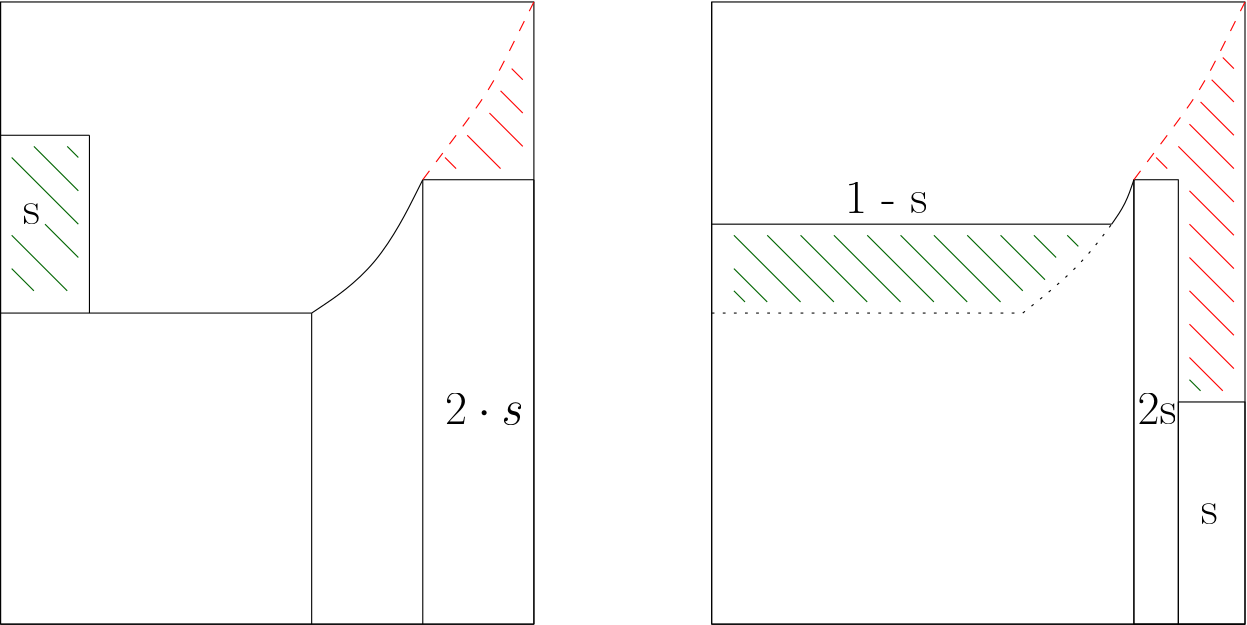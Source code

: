 <?xml version="1.0"?>
<!DOCTYPE ipe SYSTEM "ipe.dtd">
<ipe version="70005" creator="Ipe 7.1.4">
<info created="D:20160515161659" modified="D:20160515180013"/>
<ipestyle name="basic">
<symbol name="arrow/arc(spx)">
<path stroke="sym-stroke" fill="sym-stroke" pen="sym-pen">
0 0 m
-1 0.333 l
-1 -0.333 l
h
</path>
</symbol>
<symbol name="arrow/farc(spx)">
<path stroke="sym-stroke" fill="white" pen="sym-pen">
0 0 m
-1 0.333 l
-1 -0.333 l
h
</path>
</symbol>
<symbol name="mark/circle(sx)" transformations="translations">
<path fill="sym-stroke">
0.6 0 0 0.6 0 0 e
0.4 0 0 0.4 0 0 e
</path>
</symbol>
<symbol name="mark/disk(sx)" transformations="translations">
<path fill="sym-stroke">
0.6 0 0 0.6 0 0 e
</path>
</symbol>
<symbol name="mark/fdisk(sfx)" transformations="translations">
<group>
<path fill="sym-fill">
0.5 0 0 0.5 0 0 e
</path>
<path fill="sym-stroke" fillrule="eofill">
0.6 0 0 0.6 0 0 e
0.4 0 0 0.4 0 0 e
</path>
</group>
</symbol>
<symbol name="mark/box(sx)" transformations="translations">
<path fill="sym-stroke" fillrule="eofill">
-0.6 -0.6 m
0.6 -0.6 l
0.6 0.6 l
-0.6 0.6 l
h
-0.4 -0.4 m
0.4 -0.4 l
0.4 0.4 l
-0.4 0.4 l
h
</path>
</symbol>
<symbol name="mark/square(sx)" transformations="translations">
<path fill="sym-stroke">
-0.6 -0.6 m
0.6 -0.6 l
0.6 0.6 l
-0.6 0.6 l
h
</path>
</symbol>
<symbol name="mark/fsquare(sfx)" transformations="translations">
<group>
<path fill="sym-fill">
-0.5 -0.5 m
0.5 -0.5 l
0.5 0.5 l
-0.5 0.5 l
h
</path>
<path fill="sym-stroke" fillrule="eofill">
-0.6 -0.6 m
0.6 -0.6 l
0.6 0.6 l
-0.6 0.6 l
h
-0.4 -0.4 m
0.4 -0.4 l
0.4 0.4 l
-0.4 0.4 l
h
</path>
</group>
</symbol>
<symbol name="mark/cross(sx)" transformations="translations">
<group>
<path fill="sym-stroke">
-0.43 -0.57 m
0.57 0.43 l
0.43 0.57 l
-0.57 -0.43 l
h
</path>
<path fill="sym-stroke">
-0.43 0.57 m
0.57 -0.43 l
0.43 -0.57 l
-0.57 0.43 l
h
</path>
</group>
</symbol>
<symbol name="arrow/fnormal(spx)">
<path stroke="sym-stroke" fill="white" pen="sym-pen">
0 0 m
-1 0.333 l
-1 -0.333 l
h
</path>
</symbol>
<symbol name="arrow/pointed(spx)">
<path stroke="sym-stroke" fill="sym-stroke" pen="sym-pen">
0 0 m
-1 0.333 l
-0.8 0 l
-1 -0.333 l
h
</path>
</symbol>
<symbol name="arrow/fpointed(spx)">
<path stroke="sym-stroke" fill="white" pen="sym-pen">
0 0 m
-1 0.333 l
-0.8 0 l
-1 -0.333 l
h
</path>
</symbol>
<symbol name="arrow/linear(spx)">
<path stroke="sym-stroke" pen="sym-pen">
-1 0.333 m
0 0 l
-1 -0.333 l
</path>
</symbol>
<symbol name="arrow/fdouble(spx)">
<path stroke="sym-stroke" fill="white" pen="sym-pen">
0 0 m
-1 0.333 l
-1 -0.333 l
h
-1 0 m
-2 0.333 l
-2 -0.333 l
h
</path>
</symbol>
<symbol name="arrow/double(spx)">
<path stroke="sym-stroke" fill="sym-stroke" pen="sym-pen">
0 0 m
-1 0.333 l
-1 -0.333 l
h
-1 0 m
-2 0.333 l
-2 -0.333 l
h
</path>
</symbol>
<pen name="heavier" value="0.8"/>
<pen name="fat" value="1.2"/>
<pen name="ultrafat" value="2"/>
<symbolsize name="large" value="5"/>
<symbolsize name="small" value="2"/>
<symbolsize name="tiny" value="1.1"/>
<arrowsize name="large" value="10"/>
<arrowsize name="small" value="5"/>
<arrowsize name="tiny" value="3"/>
<color name="red" value="1 0 0"/>
<color name="green" value="0 1 0"/>
<color name="blue" value="0 0 1"/>
<color name="yellow" value="1 1 0"/>
<color name="orange" value="1 0.647 0"/>
<color name="gold" value="1 0.843 0"/>
<color name="purple" value="0.627 0.125 0.941"/>
<color name="gray" value="0.745"/>
<color name="brown" value="0.647 0.165 0.165"/>
<color name="navy" value="0 0 0.502"/>
<color name="pink" value="1 0.753 0.796"/>
<color name="seagreen" value="0.18 0.545 0.341"/>
<color name="turquoise" value="0.251 0.878 0.816"/>
<color name="violet" value="0.933 0.51 0.933"/>
<color name="darkblue" value="0 0 0.545"/>
<color name="darkcyan" value="0 0.545 0.545"/>
<color name="darkgray" value="0.663"/>
<color name="darkgreen" value="0 0.392 0"/>
<color name="darkmagenta" value="0.545 0 0.545"/>
<color name="darkorange" value="1 0.549 0"/>
<color name="darkred" value="0.545 0 0"/>
<color name="lightblue" value="0.678 0.847 0.902"/>
<color name="lightcyan" value="0.878 1 1"/>
<color name="lightgray" value="0.827"/>
<color name="lightgreen" value="0.565 0.933 0.565"/>
<color name="lightyellow" value="1 1 0.878"/>
<dashstyle name="dashed" value="[4] 0"/>
<dashstyle name="dotted" value="[1 3] 0"/>
<dashstyle name="dash dotted" value="[4 2 1 2] 0"/>
<dashstyle name="dash dot dotted" value="[4 2 1 2 1 2] 0"/>
<textsize name="large" value="\large"/>
<textsize name="small" value="\small"/>
<textsize name="tiny" value="\tiny"/>
<textsize name="Large" value="\Large"/>
<textsize name="LARGE" value="\LARGE"/>
<textsize name="huge" value="\huge"/>
<textsize name="Huge" value="\Huge"/>
<textsize name="footnote" value="\footnotesize"/>
<textstyle name="center" begin="\begin{center}" end="\end{center}"/>
<textstyle name="itemize" begin="\begin{itemize}" end="\end{itemize}"/>
<textstyle name="item" begin="\begin{itemize}\item{}" end="\end{itemize}"/>
<gridsize name="4 pts" value="4"/>
<gridsize name="8 pts (~3 mm)" value="8"/>
<gridsize name="16 pts (~6 mm)" value="16"/>
<gridsize name="32 pts (~12 mm)" value="32"/>
<gridsize name="10 pts (~3.5 mm)" value="10"/>
<gridsize name="20 pts (~7 mm)" value="20"/>
<gridsize name="14 pts (~5 mm)" value="14"/>
<gridsize name="28 pts (~10 mm)" value="28"/>
<gridsize name="56 pts (~20 mm)" value="56"/>
<anglesize name="90 deg" value="90"/>
<anglesize name="60 deg" value="60"/>
<anglesize name="45 deg" value="45"/>
<anglesize name="30 deg" value="30"/>
<anglesize name="22.5 deg" value="22.5"/>
<tiling name="falling" angle="-60" step="4" width="1"/>
<tiling name="rising" angle="30" step="4" width="1"/>
</ipestyle>
<page>
<layer name="alpha"/>
<view layers="alpha" active="alpha"/>
<path layer="alpha" stroke="black">
32 704 m
32 480 l
</path>
<path stroke="black">
32 480 m
224 480 l
</path>
<path stroke="black">
32 592 m
144 592 l
</path>
<path stroke="black">
144 592 m
168 608
184 640 s
</path>
<path stroke="black">
184 640 m
224 640 l
</path>
<path stroke="black">
184 640 m
184 480 l
</path>
<path stroke="black">
224 640 m
224 480 l
</path>
<path stroke="black">
144 592 m
144 480 l
</path>
<path stroke="black">
64 592 m
64 656 l
</path>
<path stroke="black">
32 656 m
64 656 l
</path>
<text transformations="translations" pos="40 624" stroke="black" type="label" width="6.186" height="7.411" depth="0" valign="baseline" size="LARGE">$$s$
$</text>
<text matrix="1 0 0 1 -8 0" transformations="translations" pos="200 552" stroke="black" type="label" width="28.269" height="11.097" depth="0" valign="baseline" size="LARGE">$2 \cdot s$</text>
<path matrix="1 0 0 1 256 0" stroke="black">
32 704 m
32 480 l
</path>
<path matrix="1 0 0 1 256 0" stroke="black">
32 480 m
224 480 l
</path>
<path matrix="1 0 0 1 256 0" stroke="black" dash="dotted">
32 592 m
144 592 l
</path>
<path stroke="black" dash="dotted">
400 592 m
420 608
432 624 s
</path>
<path matrix="1 0 0 1 256 0" stroke="black">
184 640 m
184 480 l
</path>
<path stroke="black">
440 640 m
440 480 l
456 480 l
456 640 l
h
</path>
<path stroke="black">
288 624 m
432 624 l
</path>
<path stroke="black">
432 624 m
437.096 631.268
440 640 s
</path>
<text transformations="translations" pos="336 628" stroke="black" type="label" width="29.673" height="11.097" depth="0" valign="baseline" size="LARGE">$$1 - s$$</text>
<text matrix="1 0 0 1 -2.69329 0" transformations="translations" pos="444 552" stroke="black" type="label" width="14.082" height="11.097" depth="0" valign="baseline" size="LARGE">$$2s$$</text>
<text matrix="1 0 0 1 0 16" transformations="translations" pos="464 500" stroke="black" type="label" width="6.186" height="7.411" depth="0" valign="baseline" size="LARGE">$$s$$</text>
<path stroke="black">
32 704 m
32 480 l
224 480 l
224 704 l
h
</path>
<path stroke="black">
288 704 m
288 480 l
480 480 l
480 704 l
h
</path>
<path stroke="black">
456 560 m
456 480 l
480 480 l
480 560 l
h
</path>
<path stroke="red" dash="dashed">
184 640 m
196 656
208 672
216 688
224 704 s
</path>
<path stroke="red">
192 648 m
196 644 l
</path>
<path stroke="red">
200 656 m
212 644 l
</path>
<path stroke="red">
208 664 m
220 652 l
</path>
<path stroke="red">
212 672 m
220 664 l
</path>
<path stroke="red">
216 680 m
220 676 l
</path>
<path matrix="1 0 0 1 256 0" stroke="red" dash="dashed">
184 640 m
196 656
208 672
216 688
224 704 s
</path>
<path stroke="red">
472 684 m
476 680 l
</path>
<path stroke="red">
468 676 m
476 668 l
</path>
<path stroke="red">
464 668 m
476 656 l
</path>
<path stroke="red">
460 660 m
476 644 l
</path>
<path stroke="red">
456 652 m
476 632 l
</path>
<path stroke="red">
448 648 m
452 644 l
</path>
<path stroke="red">
460 636 m
476 620 l
</path>
<path stroke="red">
460 624 m
476 608 l
</path>
<path stroke="red">
460 612 m
476 596 l
</path>
<path stroke="red">
460 600 m
476 584 l
</path>
<path stroke="red">
460 588 m
476 572 l
</path>
<path stroke="red">
460 576 m
472 564 l
</path>
<path stroke="darkgreen">
460 568 m
464 564 l
</path>
<path stroke="darkgreen">
416 620 m
420 616 l
</path>
<path stroke="darkgreen">
404 620 m
412 612 l
</path>
<path stroke="darkgreen">
392 620 m
408 604 l
</path>
<path stroke="darkgreen">
380 620 m
400 600 l
</path>
<path stroke="darkgreen">
368 620 m
392 596 l
</path>
<path matrix="1 0 0 1 -12 0" stroke="darkgreen">
368 620 m
392 596 l
</path>
<path matrix="1 0 0 1 -24 0" stroke="darkgreen">
368 620 m
392 596 l
</path>
<path matrix="1 0 0 1 -36 0" stroke="darkgreen">
368 620 m
392 596 l
</path>
<path matrix="1 0 0 1 -48 0" stroke="darkgreen">
368 620 m
392 596 l
</path>
<path matrix="1 0 0 1 -60 0" stroke="darkgreen">
368 620 m
392 596 l
</path>
<path matrix="1 0 0 1 -72 0" stroke="darkgreen">
368 620 m
392 596 l
</path>
<path stroke="darkgreen">
296 608 m
308 596 l
</path>
<path stroke="darkgreen">
296 600 m
300 596 l
</path>
<path stroke="darkgreen">
56 652 m
60 648 l
</path>
<path stroke="darkgreen">
44 652 m
60 636 l
</path>
<path stroke="darkgreen">
36 648 m
60 624 l
</path>
<path stroke="darkgreen">
48 624 m
60 612 l
</path>
<path stroke="darkgreen">
36 620 m
56 600 l
</path>
<path stroke="darkgreen">
36 608 m
44 600 l
</path>
</page>
</ipe>
